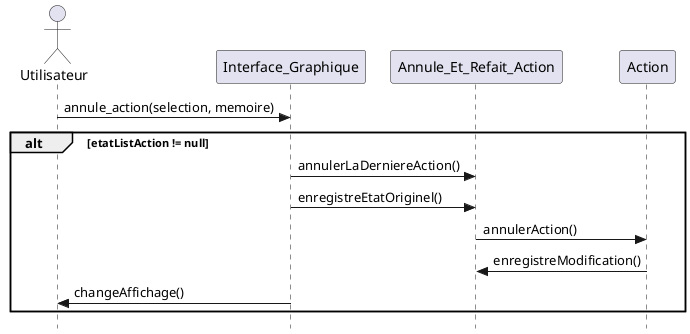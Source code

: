 @startuml VueComportementale
skinparam Style strictuml
actor Utilisateur


Utilisateur -> Interface_Graphique : annule_action(selection, memoire)

alt etatListAction != null
    Interface_Graphique -> Annule_Et_Refait_Action : annulerLaDerniereAction()
    Interface_Graphique -> Annule_Et_Refait_Action : enregistreEtatOriginel()
    Annule_Et_Refait_Action -> Action  : annulerAction()
    Action -> Annule_Et_Refait_Action : enregistreModification()
    Interface_Graphique -> Utilisateur : changeAffichage()
end


@enduml
